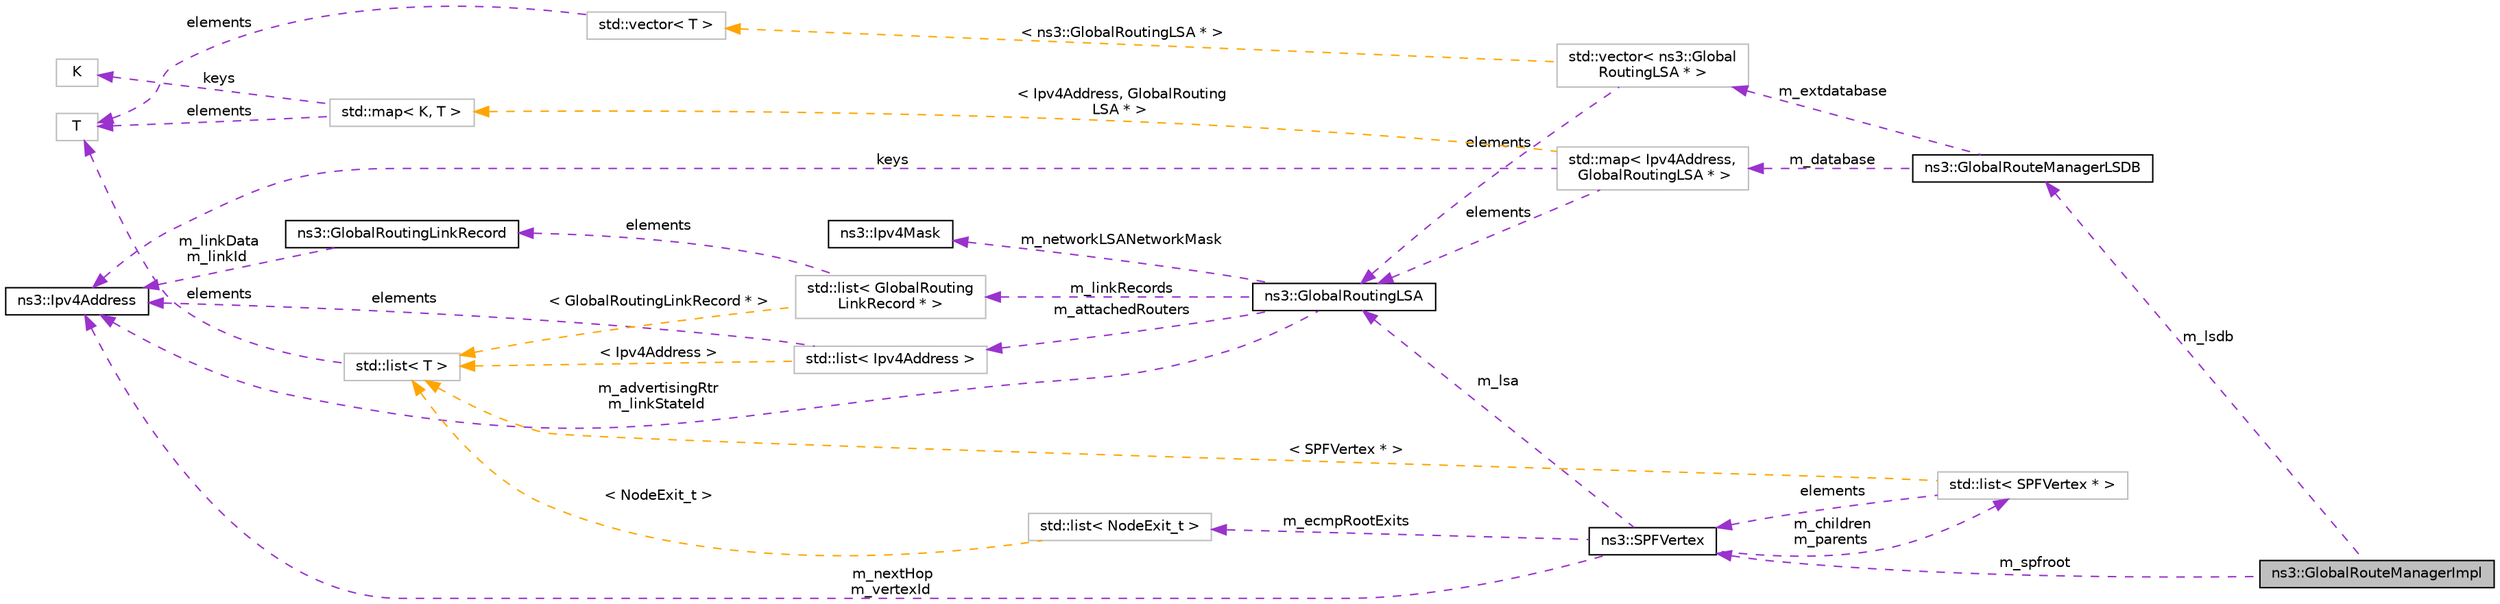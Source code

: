 digraph "ns3::GlobalRouteManagerImpl"
{
 // LATEX_PDF_SIZE
  edge [fontname="Helvetica",fontsize="10",labelfontname="Helvetica",labelfontsize="10"];
  node [fontname="Helvetica",fontsize="10",shape=record];
  rankdir="LR";
  Node1 [label="ns3::GlobalRouteManagerImpl",height=0.2,width=0.4,color="black", fillcolor="grey75", style="filled", fontcolor="black",tooltip="A global router implementation."];
  Node2 -> Node1 [dir="back",color="darkorchid3",fontsize="10",style="dashed",label=" m_lsdb" ,fontname="Helvetica"];
  Node2 [label="ns3::GlobalRouteManagerLSDB",height=0.2,width=0.4,color="black", fillcolor="white", style="filled",URL="$classns3_1_1_global_route_manager_l_s_d_b.html",tooltip="The Link State DataBase (LSDB) of the Global Route Manager."];
  Node3 -> Node2 [dir="back",color="darkorchid3",fontsize="10",style="dashed",label=" m_extdatabase" ,fontname="Helvetica"];
  Node3 [label="std::vector\< ns3::Global\lRoutingLSA * \>",height=0.2,width=0.4,color="grey75", fillcolor="white", style="filled",tooltip=" "];
  Node4 -> Node3 [dir="back",color="darkorchid3",fontsize="10",style="dashed",label=" elements" ,fontname="Helvetica"];
  Node4 [label="ns3::GlobalRoutingLSA",height=0.2,width=0.4,color="black", fillcolor="white", style="filled",URL="$classns3_1_1_global_routing_l_s_a.html",tooltip="a Link State Advertisement (LSA) for a router, used in global routing."];
  Node5 -> Node4 [dir="back",color="darkorchid3",fontsize="10",style="dashed",label=" m_networkLSANetworkMask" ,fontname="Helvetica"];
  Node5 [label="ns3::Ipv4Mask",height=0.2,width=0.4,color="black", fillcolor="white", style="filled",URL="$classns3_1_1_ipv4_mask.html",tooltip="a class to represent an Ipv4 address mask"];
  Node6 -> Node4 [dir="back",color="darkorchid3",fontsize="10",style="dashed",label=" m_advertisingRtr\nm_linkStateId" ,fontname="Helvetica"];
  Node6 [label="ns3::Ipv4Address",height=0.2,width=0.4,color="black", fillcolor="white", style="filled",URL="$classns3_1_1_ipv4_address.html",tooltip="Ipv4 addresses are stored in host order in this class."];
  Node7 -> Node4 [dir="back",color="darkorchid3",fontsize="10",style="dashed",label=" m_linkRecords" ,fontname="Helvetica"];
  Node7 [label="std::list\< GlobalRouting\lLinkRecord * \>",height=0.2,width=0.4,color="grey75", fillcolor="white", style="filled",tooltip=" "];
  Node8 -> Node7 [dir="back",color="darkorchid3",fontsize="10",style="dashed",label=" elements" ,fontname="Helvetica"];
  Node8 [label="ns3::GlobalRoutingLinkRecord",height=0.2,width=0.4,color="black", fillcolor="white", style="filled",URL="$classns3_1_1_global_routing_link_record.html",tooltip="A single link record for a link state advertisement."];
  Node6 -> Node8 [dir="back",color="darkorchid3",fontsize="10",style="dashed",label=" m_linkData\nm_linkId" ,fontname="Helvetica"];
  Node9 -> Node7 [dir="back",color="orange",fontsize="10",style="dashed",label=" \< GlobalRoutingLinkRecord * \>" ,fontname="Helvetica"];
  Node9 [label="std::list\< T \>",height=0.2,width=0.4,color="grey75", fillcolor="white", style="filled",tooltip=" "];
  Node10 -> Node9 [dir="back",color="darkorchid3",fontsize="10",style="dashed",label=" elements" ,fontname="Helvetica"];
  Node10 [label="T",height=0.2,width=0.4,color="grey75", fillcolor="white", style="filled",tooltip=" "];
  Node11 -> Node4 [dir="back",color="darkorchid3",fontsize="10",style="dashed",label=" m_attachedRouters" ,fontname="Helvetica"];
  Node11 [label="std::list\< Ipv4Address \>",height=0.2,width=0.4,color="grey75", fillcolor="white", style="filled",tooltip=" "];
  Node6 -> Node11 [dir="back",color="darkorchid3",fontsize="10",style="dashed",label=" elements" ,fontname="Helvetica"];
  Node9 -> Node11 [dir="back",color="orange",fontsize="10",style="dashed",label=" \< Ipv4Address \>" ,fontname="Helvetica"];
  Node12 -> Node3 [dir="back",color="orange",fontsize="10",style="dashed",label=" \< ns3::GlobalRoutingLSA * \>" ,fontname="Helvetica"];
  Node12 [label="std::vector\< T \>",height=0.2,width=0.4,color="grey75", fillcolor="white", style="filled",tooltip=" "];
  Node10 -> Node12 [dir="back",color="darkorchid3",fontsize="10",style="dashed",label=" elements" ,fontname="Helvetica"];
  Node13 -> Node2 [dir="back",color="darkorchid3",fontsize="10",style="dashed",label=" m_database" ,fontname="Helvetica"];
  Node13 [label="std::map\< Ipv4Address,\l GlobalRoutingLSA * \>",height=0.2,width=0.4,color="grey75", fillcolor="white", style="filled",tooltip=" "];
  Node4 -> Node13 [dir="back",color="darkorchid3",fontsize="10",style="dashed",label=" elements" ,fontname="Helvetica"];
  Node6 -> Node13 [dir="back",color="darkorchid3",fontsize="10",style="dashed",label=" keys" ,fontname="Helvetica"];
  Node14 -> Node13 [dir="back",color="orange",fontsize="10",style="dashed",label=" \< Ipv4Address, GlobalRouting\lLSA * \>" ,fontname="Helvetica"];
  Node14 [label="std::map\< K, T \>",height=0.2,width=0.4,color="grey75", fillcolor="white", style="filled",tooltip=" "];
  Node15 -> Node14 [dir="back",color="darkorchid3",fontsize="10",style="dashed",label=" keys" ,fontname="Helvetica"];
  Node15 [label="K",height=0.2,width=0.4,color="grey75", fillcolor="white", style="filled",tooltip=" "];
  Node10 -> Node14 [dir="back",color="darkorchid3",fontsize="10",style="dashed",label=" elements" ,fontname="Helvetica"];
  Node16 -> Node1 [dir="back",color="darkorchid3",fontsize="10",style="dashed",label=" m_spfroot" ,fontname="Helvetica"];
  Node16 [label="ns3::SPFVertex",height=0.2,width=0.4,color="black", fillcolor="white", style="filled",URL="$classns3_1_1_s_p_f_vertex.html",tooltip="Vertex used in shortest path first (SPF) computations."];
  Node4 -> Node16 [dir="back",color="darkorchid3",fontsize="10",style="dashed",label=" m_lsa" ,fontname="Helvetica"];
  Node6 -> Node16 [dir="back",color="darkorchid3",fontsize="10",style="dashed",label=" m_nextHop\nm_vertexId" ,fontname="Helvetica"];
  Node17 -> Node16 [dir="back",color="darkorchid3",fontsize="10",style="dashed",label=" m_ecmpRootExits" ,fontname="Helvetica"];
  Node17 [label="std::list\< NodeExit_t \>",height=0.2,width=0.4,color="grey75", fillcolor="white", style="filled",tooltip=" "];
  Node9 -> Node17 [dir="back",color="orange",fontsize="10",style="dashed",label=" \< NodeExit_t \>" ,fontname="Helvetica"];
  Node18 -> Node16 [dir="back",color="darkorchid3",fontsize="10",style="dashed",label=" m_children\nm_parents" ,fontname="Helvetica"];
  Node18 [label="std::list\< SPFVertex * \>",height=0.2,width=0.4,color="grey75", fillcolor="white", style="filled",tooltip=" "];
  Node16 -> Node18 [dir="back",color="darkorchid3",fontsize="10",style="dashed",label=" elements" ,fontname="Helvetica"];
  Node9 -> Node18 [dir="back",color="orange",fontsize="10",style="dashed",label=" \< SPFVertex * \>" ,fontname="Helvetica"];
}
